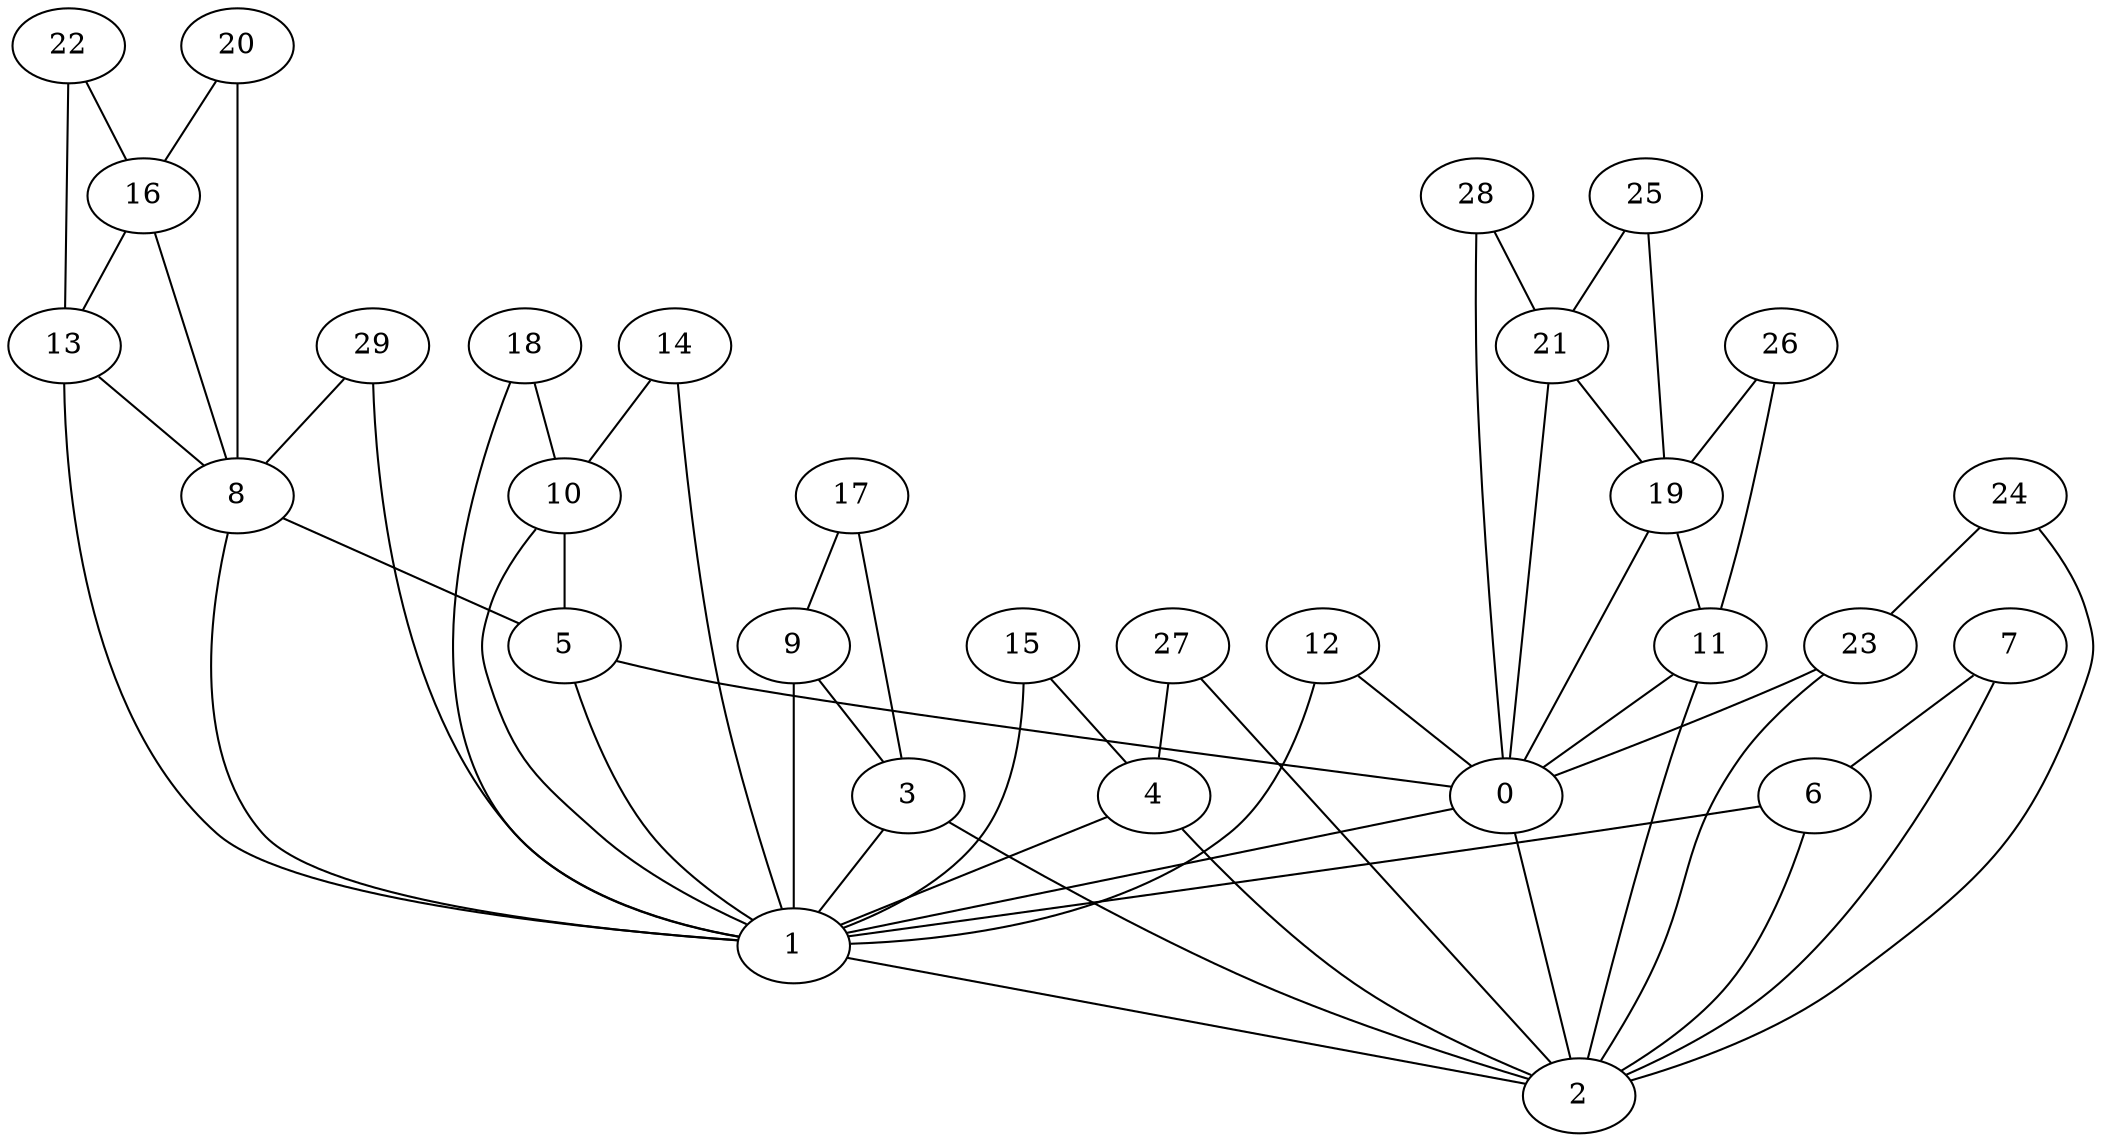 graph {
	0 [label=0]
	1 [label=1]
	2 [label=2]
	3 [label=3]
	4 [label=4]
	5 [label=5]
	6 [label=6]
	7 [label=7]
	8 [label=8]
	9 [label=9]
	10 [label=10]
	11 [label=11]
	12 [label=12]
	13 [label=13]
	14 [label=14]
	15 [label=15]
	16 [label=16]
	17 [label=17]
	18 [label=18]
	19 [label=19]
	20 [label=20]
	21 [label=21]
	22 [label=22]
	23 [label=23]
	24 [label=24]
	25 [label=25]
	26 [label=26]
	27 [label=27]
	28 [label=28]
	29 [label=29]
	0 -- 1
	1 -- 2
	2 -- 0
	3 -- 1
	3 -- 2
	4 -- 1
	4 -- 2
	5 -- 0
	5 -- 1
	6 -- 1
	6 -- 2
	7 -- 6
	7 -- 2
	8 -- 5
	8 -- 1
	9 -- 3
	9 -- 1
	10 -- 5
	10 -- 1
	11 -- 2
	11 -- 0
	12 -- 0
	12 -- 1
	13 -- 8
	13 -- 1
	14 -- 10
	14 -- 1
	15 -- 4
	15 -- 1
	16 -- 13
	16 -- 8
	17 -- 9
	17 -- 3
	18 -- 10
	18 -- 1
	19 -- 11
	19 -- 0
	20 -- 16
	20 -- 8
	21 -- 19
	21 -- 0
	22 -- 16
	22 -- 13
	23 -- 2
	23 -- 0
	24 -- 23
	24 -- 2
	25 -- 21
	25 -- 19
	26 -- 19
	26 -- 11
	27 -- 4
	27 -- 2
	28 -- 21
	28 -- 0
	29 -- 8
	29 -- 1
}
